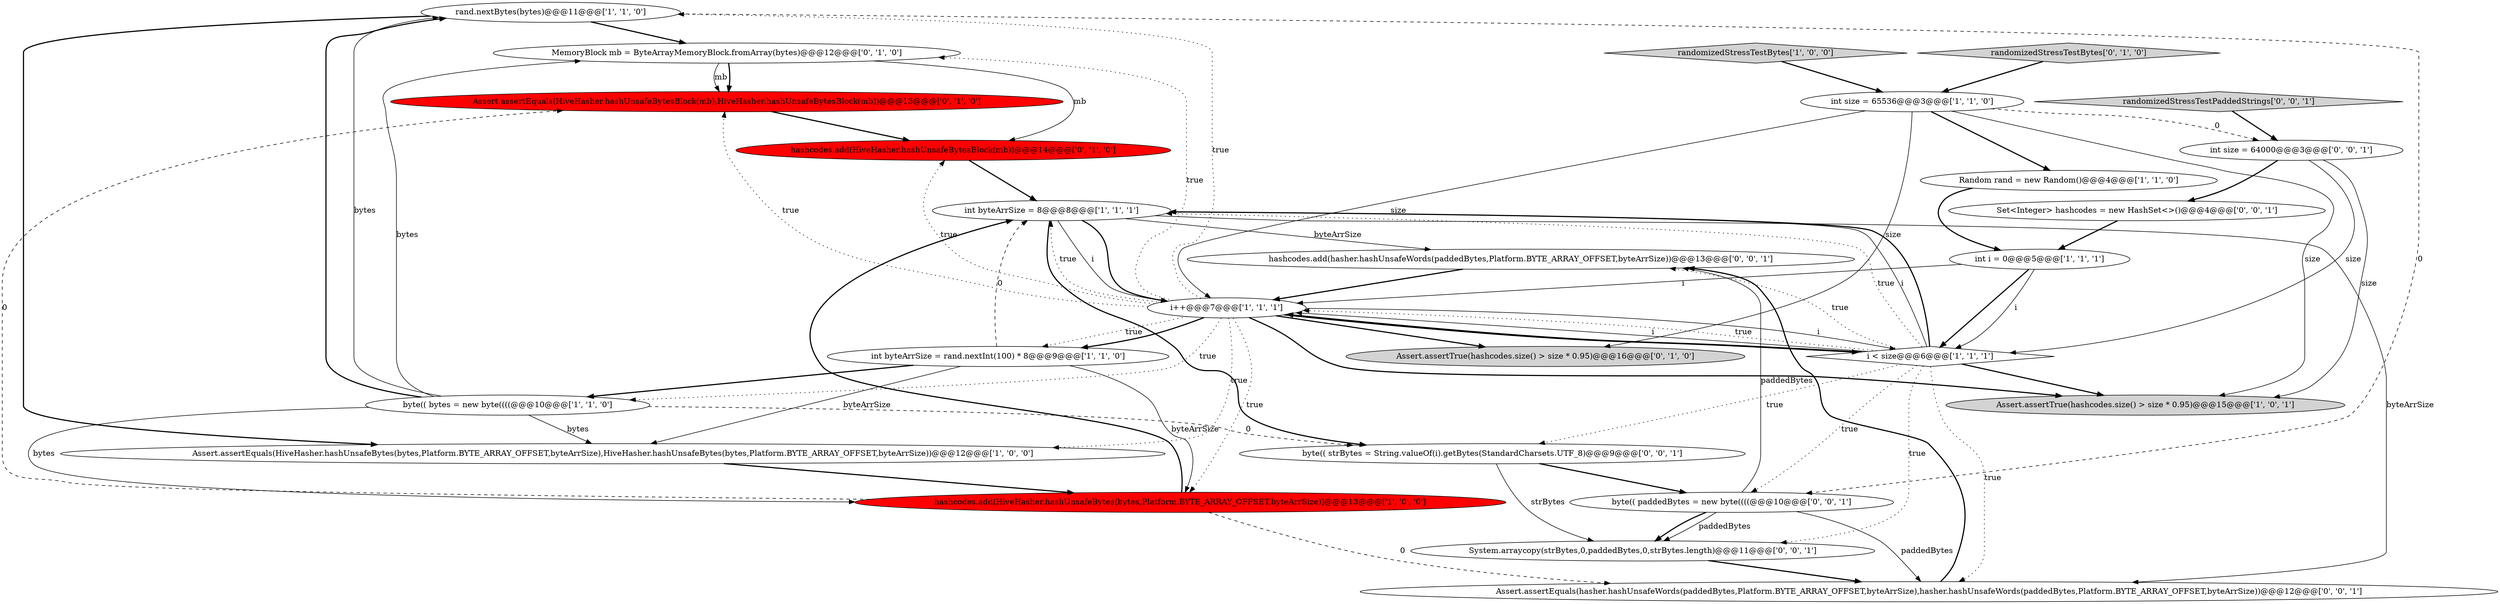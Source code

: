 digraph {
8 [style = filled, label = "rand.nextBytes(bytes)@@@11@@@['1', '1', '0']", fillcolor = white, shape = ellipse image = "AAA0AAABBB1BBB"];
1 [style = filled, label = "Assert.assertTrue(hashcodes.size() > size * 0.95)@@@15@@@['1', '0', '1']", fillcolor = lightgray, shape = ellipse image = "AAA0AAABBB1BBB"];
15 [style = filled, label = "Assert.assertEquals(HiveHasher.hashUnsafeBytesBlock(mb),HiveHasher.hashUnsafeBytesBlock(mb))@@@13@@@['0', '1', '0']", fillcolor = red, shape = ellipse image = "AAA1AAABBB2BBB"];
16 [style = filled, label = "MemoryBlock mb = ByteArrayMemoryBlock.fromArray(bytes)@@@12@@@['0', '1', '0']", fillcolor = white, shape = ellipse image = "AAA0AAABBB2BBB"];
13 [style = filled, label = "hashcodes.add(HiveHasher.hashUnsafeBytesBlock(mb))@@@14@@@['0', '1', '0']", fillcolor = red, shape = ellipse image = "AAA1AAABBB2BBB"];
21 [style = filled, label = "hashcodes.add(hasher.hashUnsafeWords(paddedBytes,Platform.BYTE_ARRAY_OFFSET,byteArrSize))@@@13@@@['0', '0', '1']", fillcolor = white, shape = ellipse image = "AAA0AAABBB3BBB"];
18 [style = filled, label = "randomizedStressTestPaddedStrings['0', '0', '1']", fillcolor = lightgray, shape = diamond image = "AAA0AAABBB3BBB"];
11 [style = filled, label = "int size = 65536@@@3@@@['1', '1', '0']", fillcolor = white, shape = ellipse image = "AAA0AAABBB1BBB"];
7 [style = filled, label = "i++@@@7@@@['1', '1', '1']", fillcolor = white, shape = ellipse image = "AAA0AAABBB1BBB"];
25 [style = filled, label = "byte(( strBytes = String.valueOf(i).getBytes(StandardCharsets.UTF_8)@@@9@@@['0', '0', '1']", fillcolor = white, shape = ellipse image = "AAA0AAABBB3BBB"];
22 [style = filled, label = "int size = 64000@@@3@@@['0', '0', '1']", fillcolor = white, shape = ellipse image = "AAA0AAABBB3BBB"];
23 [style = filled, label = "Assert.assertEquals(hasher.hashUnsafeWords(paddedBytes,Platform.BYTE_ARRAY_OFFSET,byteArrSize),hasher.hashUnsafeWords(paddedBytes,Platform.BYTE_ARRAY_OFFSET,byteArrSize))@@@12@@@['0', '0', '1']", fillcolor = white, shape = ellipse image = "AAA0AAABBB3BBB"];
14 [style = filled, label = "Assert.assertTrue(hashcodes.size() > size * 0.95)@@@16@@@['0', '1', '0']", fillcolor = lightgray, shape = ellipse image = "AAA0AAABBB2BBB"];
0 [style = filled, label = "int i = 0@@@5@@@['1', '1', '1']", fillcolor = white, shape = ellipse image = "AAA0AAABBB1BBB"];
17 [style = filled, label = "randomizedStressTestBytes['0', '1', '0']", fillcolor = lightgray, shape = diamond image = "AAA0AAABBB2BBB"];
3 [style = filled, label = "byte(( bytes = new byte((((@@@10@@@['1', '1', '0']", fillcolor = white, shape = ellipse image = "AAA0AAABBB1BBB"];
6 [style = filled, label = "hashcodes.add(HiveHasher.hashUnsafeBytes(bytes,Platform.BYTE_ARRAY_OFFSET,byteArrSize))@@@13@@@['1', '0', '0']", fillcolor = red, shape = ellipse image = "AAA1AAABBB1BBB"];
5 [style = filled, label = "i < size@@@6@@@['1', '1', '1']", fillcolor = white, shape = diamond image = "AAA0AAABBB1BBB"];
19 [style = filled, label = "System.arraycopy(strBytes,0,paddedBytes,0,strBytes.length)@@@11@@@['0', '0', '1']", fillcolor = white, shape = ellipse image = "AAA0AAABBB3BBB"];
10 [style = filled, label = "randomizedStressTestBytes['1', '0', '0']", fillcolor = lightgray, shape = diamond image = "AAA0AAABBB1BBB"];
4 [style = filled, label = "Random rand = new Random()@@@4@@@['1', '1', '0']", fillcolor = white, shape = ellipse image = "AAA0AAABBB1BBB"];
20 [style = filled, label = "Set<Integer> hashcodes = new HashSet<>()@@@4@@@['0', '0', '1']", fillcolor = white, shape = ellipse image = "AAA0AAABBB3BBB"];
12 [style = filled, label = "Assert.assertEquals(HiveHasher.hashUnsafeBytes(bytes,Platform.BYTE_ARRAY_OFFSET,byteArrSize),HiveHasher.hashUnsafeBytes(bytes,Platform.BYTE_ARRAY_OFFSET,byteArrSize))@@@12@@@['1', '0', '0']", fillcolor = white, shape = ellipse image = "AAA0AAABBB1BBB"];
24 [style = filled, label = "byte(( paddedBytes = new byte((((@@@10@@@['0', '0', '1']", fillcolor = white, shape = ellipse image = "AAA0AAABBB3BBB"];
9 [style = filled, label = "int byteArrSize = rand.nextInt(100) * 8@@@9@@@['1', '1', '0']", fillcolor = white, shape = ellipse image = "AAA0AAABBB1BBB"];
2 [style = filled, label = "int byteArrSize = 8@@@8@@@['1', '1', '1']", fillcolor = white, shape = ellipse image = "AAA0AAABBB1BBB"];
8->16 [style = bold, label=""];
16->15 [style = bold, label=""];
7->2 [style = dotted, label="true"];
7->6 [style = dotted, label="true"];
15->13 [style = bold, label=""];
7->1 [style = bold, label=""];
24->19 [style = bold, label=""];
3->25 [style = dashed, label="0"];
3->8 [style = solid, label="bytes"];
3->16 [style = solid, label="bytes"];
24->19 [style = solid, label="paddedBytes"];
24->23 [style = solid, label="paddedBytes"];
5->19 [style = dotted, label="true"];
5->2 [style = solid, label="i"];
7->13 [style = dotted, label="true"];
5->23 [style = dotted, label="true"];
11->4 [style = bold, label=""];
20->0 [style = bold, label=""];
11->22 [style = dashed, label="0"];
11->7 [style = solid, label="size"];
5->7 [style = solid, label="i"];
24->21 [style = solid, label="paddedBytes"];
7->9 [style = dotted, label="true"];
8->24 [style = dashed, label="0"];
12->6 [style = bold, label=""];
7->15 [style = dotted, label="true"];
17->11 [style = bold, label=""];
0->5 [style = solid, label="i"];
4->0 [style = bold, label=""];
7->12 [style = dotted, label="true"];
9->2 [style = dashed, label="0"];
7->14 [style = bold, label=""];
6->2 [style = bold, label=""];
7->5 [style = solid, label="i"];
7->9 [style = bold, label=""];
3->12 [style = solid, label="bytes"];
2->21 [style = solid, label="byteArrSize"];
5->1 [style = bold, label=""];
25->24 [style = bold, label=""];
5->2 [style = bold, label=""];
7->5 [style = bold, label=""];
9->12 [style = solid, label="byteArrSize"];
18->22 [style = bold, label=""];
9->6 [style = solid, label="byteArrSize"];
5->24 [style = dotted, label="true"];
25->19 [style = solid, label="strBytes"];
22->20 [style = bold, label=""];
23->21 [style = bold, label=""];
22->5 [style = solid, label="size"];
2->23 [style = solid, label="byteArrSize"];
7->3 [style = dotted, label="true"];
5->7 [style = dotted, label="true"];
5->25 [style = dotted, label="true"];
3->8 [style = bold, label=""];
19->23 [style = bold, label=""];
6->15 [style = dashed, label="0"];
6->23 [style = dashed, label="0"];
22->1 [style = solid, label="size"];
11->1 [style = solid, label="size"];
7->16 [style = dotted, label="true"];
3->6 [style = solid, label="bytes"];
9->3 [style = bold, label=""];
5->7 [style = bold, label=""];
21->7 [style = bold, label=""];
16->15 [style = solid, label="mb"];
11->14 [style = solid, label="size"];
5->21 [style = dotted, label="true"];
16->13 [style = solid, label="mb"];
2->7 [style = bold, label=""];
7->8 [style = dotted, label="true"];
2->25 [style = bold, label=""];
8->12 [style = bold, label=""];
5->2 [style = dotted, label="true"];
0->7 [style = solid, label="i"];
0->5 [style = bold, label=""];
13->2 [style = bold, label=""];
10->11 [style = bold, label=""];
2->7 [style = solid, label="i"];
}
